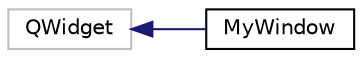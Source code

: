 digraph "Graphical Class Hierarchy"
{
 // LATEX_PDF_SIZE
  edge [fontname="Helvetica",fontsize="10",labelfontname="Helvetica",labelfontsize="10"];
  node [fontname="Helvetica",fontsize="10",shape=record];
  rankdir="LR";
  Node338 [label="QWidget",height=0.2,width=0.4,color="grey75", fillcolor="white", style="filled",tooltip=" "];
  Node338 -> Node0 [dir="back",color="midnightblue",fontsize="10",style="solid",fontname="Helvetica"];
  Node0 [label="MyWindow",height=0.2,width=0.4,color="black", fillcolor="white", style="filled",URL="$classMyWindow.html",tooltip=" "];
}
